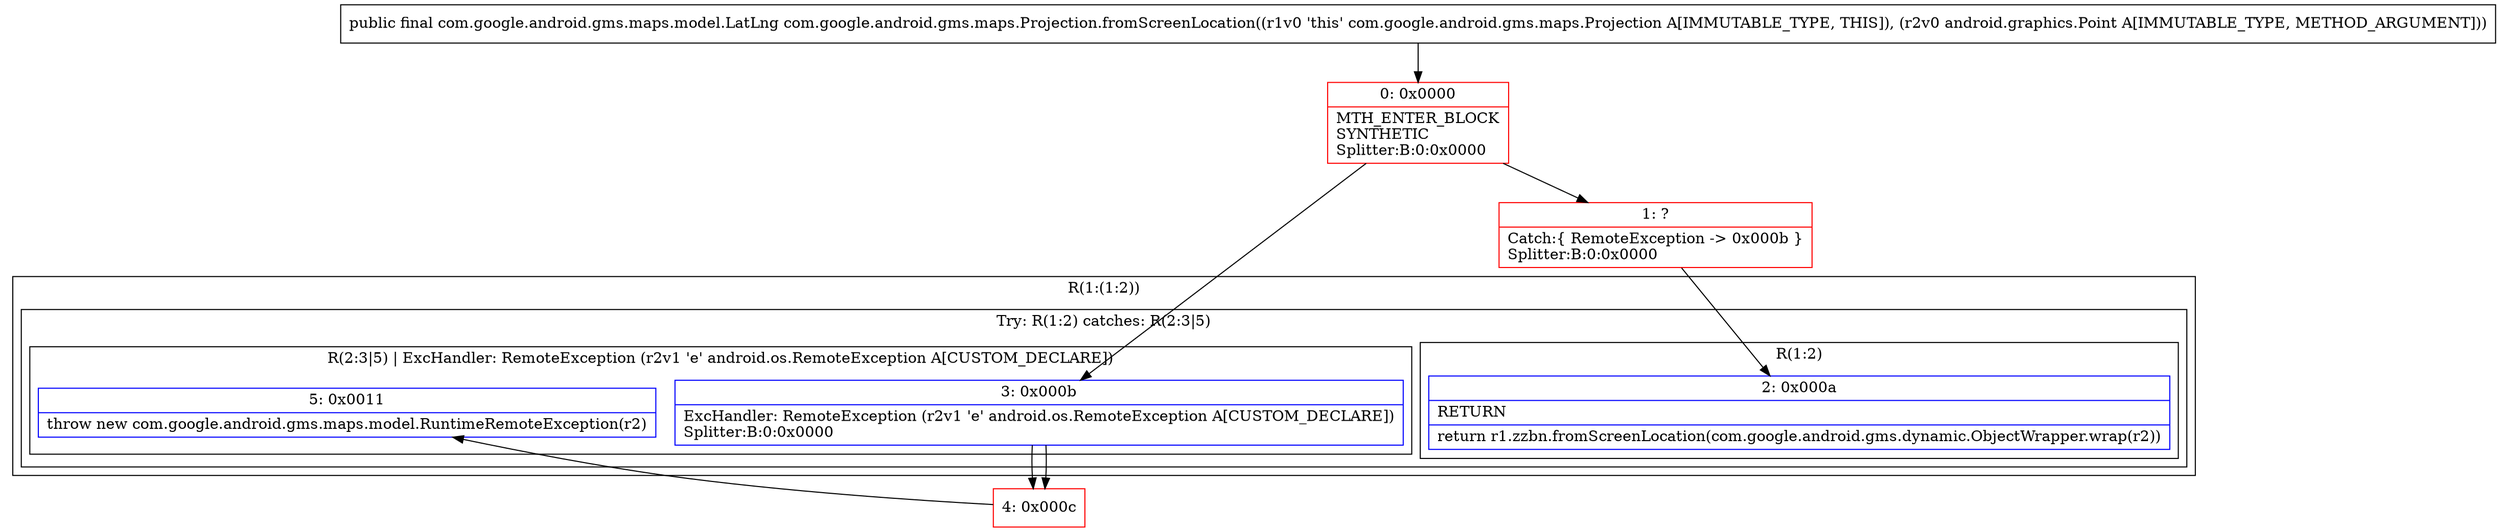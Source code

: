 digraph "CFG forcom.google.android.gms.maps.Projection.fromScreenLocation(Landroid\/graphics\/Point;)Lcom\/google\/android\/gms\/maps\/model\/LatLng;" {
subgraph cluster_Region_185217766 {
label = "R(1:(1:2))";
node [shape=record,color=blue];
subgraph cluster_TryCatchRegion_64477209 {
label = "Try: R(1:2) catches: R(2:3|5)";
node [shape=record,color=blue];
subgraph cluster_Region_1788304353 {
label = "R(1:2)";
node [shape=record,color=blue];
Node_2 [shape=record,label="{2\:\ 0x000a|RETURN\l|return r1.zzbn.fromScreenLocation(com.google.android.gms.dynamic.ObjectWrapper.wrap(r2))\l}"];
}
subgraph cluster_Region_1682568216 {
label = "R(2:3|5) | ExcHandler: RemoteException (r2v1 'e' android.os.RemoteException A[CUSTOM_DECLARE])\l";
node [shape=record,color=blue];
Node_3 [shape=record,label="{3\:\ 0x000b|ExcHandler: RemoteException (r2v1 'e' android.os.RemoteException A[CUSTOM_DECLARE])\lSplitter:B:0:0x0000\l}"];
Node_5 [shape=record,label="{5\:\ 0x0011|throw new com.google.android.gms.maps.model.RuntimeRemoteException(r2)\l}"];
}
}
}
subgraph cluster_Region_1682568216 {
label = "R(2:3|5) | ExcHandler: RemoteException (r2v1 'e' android.os.RemoteException A[CUSTOM_DECLARE])\l";
node [shape=record,color=blue];
Node_3 [shape=record,label="{3\:\ 0x000b|ExcHandler: RemoteException (r2v1 'e' android.os.RemoteException A[CUSTOM_DECLARE])\lSplitter:B:0:0x0000\l}"];
Node_5 [shape=record,label="{5\:\ 0x0011|throw new com.google.android.gms.maps.model.RuntimeRemoteException(r2)\l}"];
}
Node_0 [shape=record,color=red,label="{0\:\ 0x0000|MTH_ENTER_BLOCK\lSYNTHETIC\lSplitter:B:0:0x0000\l}"];
Node_1 [shape=record,color=red,label="{1\:\ ?|Catch:\{ RemoteException \-\> 0x000b \}\lSplitter:B:0:0x0000\l}"];
Node_4 [shape=record,color=red,label="{4\:\ 0x000c}"];
MethodNode[shape=record,label="{public final com.google.android.gms.maps.model.LatLng com.google.android.gms.maps.Projection.fromScreenLocation((r1v0 'this' com.google.android.gms.maps.Projection A[IMMUTABLE_TYPE, THIS]), (r2v0 android.graphics.Point A[IMMUTABLE_TYPE, METHOD_ARGUMENT])) }"];
MethodNode -> Node_0;
Node_3 -> Node_4;
Node_3 -> Node_4;
Node_0 -> Node_1;
Node_0 -> Node_3;
Node_1 -> Node_2;
Node_4 -> Node_5;
}

